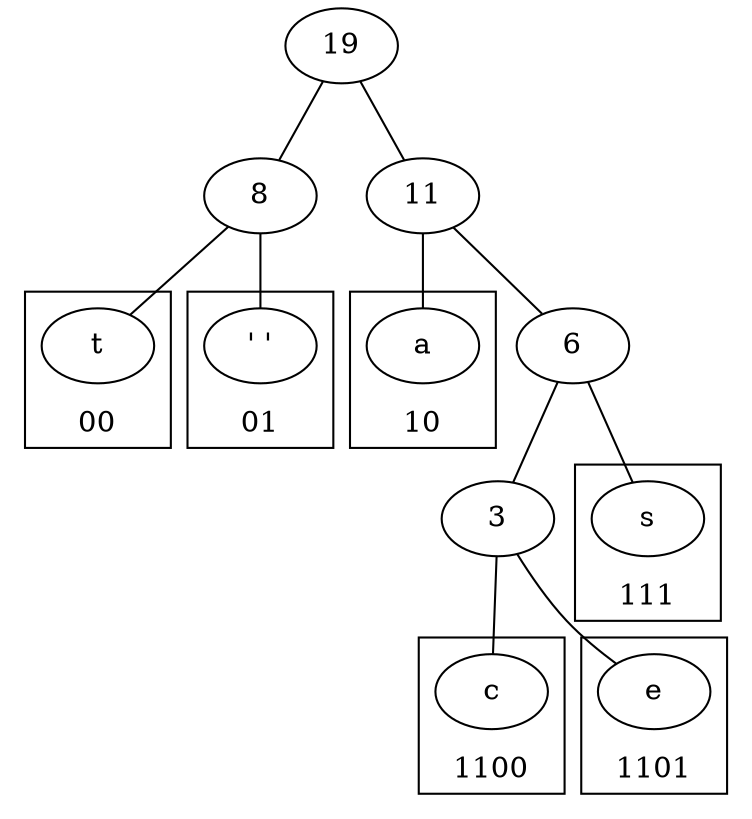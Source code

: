 //Huffman树示例

graph{//有向图，无向图用(graph)
  //rankdir=TB;
  19;
  8;
  11;
  subgraph cluster_a {
      label="10";
      labelloc="b";
      a;
  }
  6;
  subgraph cluster_t {
      label="00";
      labelloc="b";
      t;
  }
  subgraph cluster_squ {
      label="01";
      labelloc="b";
      squar[label="\' \'"];
  }
  
  3;
  subgraph cluster_s {
      label="111";
      labelloc="b";
      s;
  }
  subgraph cluster_c {
      label="1100";
      labelloc="b";
      c;
  }
  subgraph cluster_e {
      label="1101";
      labelloc="b";
      e;
  }

  19--8[];
  19--11;
  8--t;
  8--squar;
  11--a;
  11--6;
  6--3;
  6--s;
  3--c;
  3--e;
}
